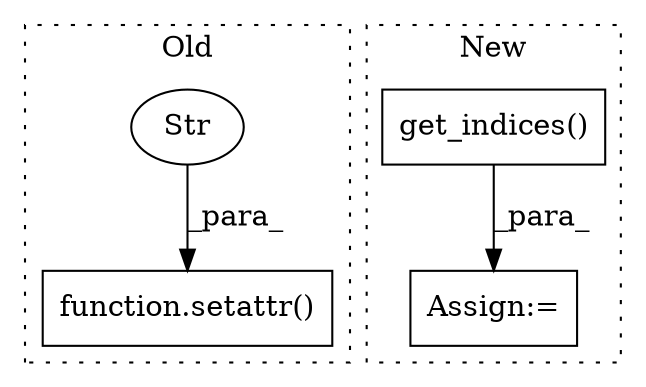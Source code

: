 digraph G {
subgraph cluster0 {
1 [label="function.setattr()" a="75" s="1636,1674" l="8,1" shape="box"];
3 [label="Str" a="66" s="1650" l="15" shape="ellipse"];
label = "Old";
style="dotted";
}
subgraph cluster1 {
2 [label="get_indices()" a="75" s="1646,1670" l="17,1" shape="box"];
4 [label="Assign:=" a="68" s="1643" l="3" shape="box"];
label = "New";
style="dotted";
}
2 -> 4 [label="_para_"];
3 -> 1 [label="_para_"];
}